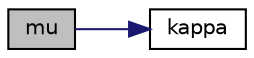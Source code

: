 digraph "mu"
{
  bgcolor="transparent";
  edge [fontname="Helvetica",fontsize="10",labelfontname="Helvetica",labelfontsize="10"];
  node [fontname="Helvetica",fontsize="10",shape=record];
  rankdir="LR";
  Node137 [label="mu",height=0.2,width=0.4,color="black", fillcolor="grey75", style="filled", fontcolor="black"];
  Node137 -> Node138 [color="midnightblue",fontsize="10",style="solid",fontname="Helvetica"];
  Node138 [label="kappa",height=0.2,width=0.4,color="black",URL="$a31501.html#a378a5c7f7107141d670b1e03e09ea6ca",tooltip="Thermal diffusivity for temperature of mixture [J/m/s/K]. "];
}
